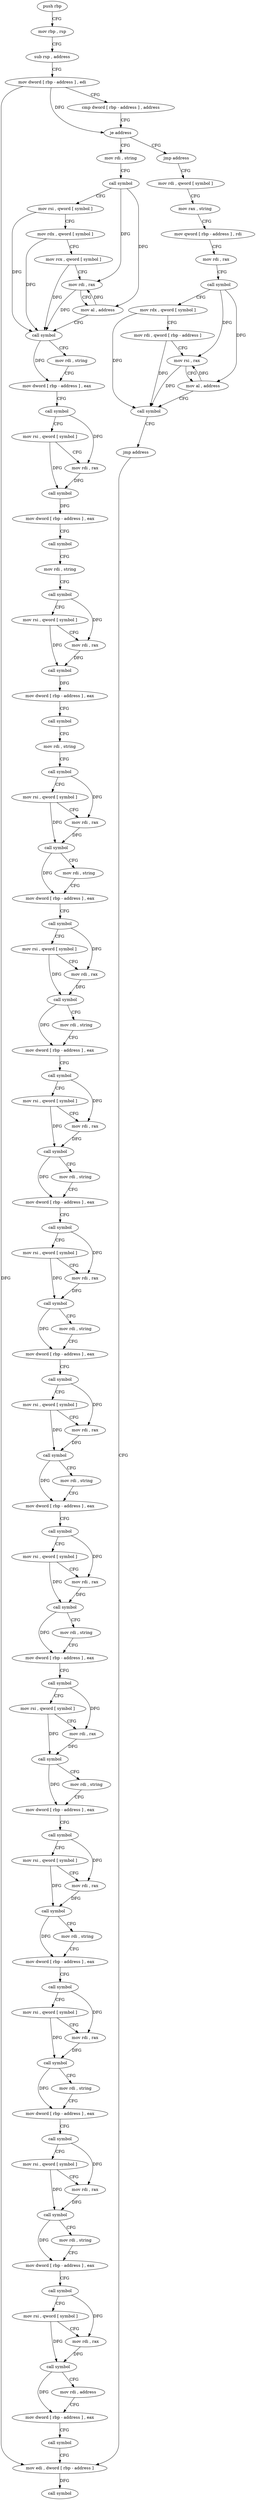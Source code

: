 digraph "func" {
"4200752" [label = "push rbp" ]
"4200753" [label = "mov rbp , rsp" ]
"4200756" [label = "sub rsp , address" ]
"4200760" [label = "mov dword [ rbp - address ] , edi" ]
"4200763" [label = "cmp dword [ rbp - address ] , address" ]
"4200767" [label = "je address" ]
"4200835" [label = "mov rdi , string" ]
"4200773" [label = "jmp address" ]
"4200845" [label = "call symbol" ]
"4200850" [label = "mov rsi , qword [ symbol ]" ]
"4200858" [label = "mov rdx , qword [ symbol ]" ]
"4200866" [label = "mov rcx , qword [ symbol ]" ]
"4200874" [label = "mov rdi , rax" ]
"4200877" [label = "mov al , address" ]
"4200879" [label = "call symbol" ]
"4200884" [label = "mov rdi , string" ]
"4200894" [label = "mov dword [ rbp - address ] , eax" ]
"4200897" [label = "call symbol" ]
"4200902" [label = "mov rsi , qword [ symbol ]" ]
"4200910" [label = "mov rdi , rax" ]
"4200913" [label = "call symbol" ]
"4200918" [label = "mov dword [ rbp - address ] , eax" ]
"4200921" [label = "call symbol" ]
"4200926" [label = "mov rdi , string" ]
"4200936" [label = "call symbol" ]
"4200941" [label = "mov rsi , qword [ symbol ]" ]
"4200949" [label = "mov rdi , rax" ]
"4200952" [label = "call symbol" ]
"4200957" [label = "mov dword [ rbp - address ] , eax" ]
"4200960" [label = "call symbol" ]
"4200965" [label = "mov rdi , string" ]
"4200975" [label = "call symbol" ]
"4200980" [label = "mov rsi , qword [ symbol ]" ]
"4200988" [label = "mov rdi , rax" ]
"4200991" [label = "call symbol" ]
"4200996" [label = "mov rdi , string" ]
"4201006" [label = "mov dword [ rbp - address ] , eax" ]
"4201009" [label = "call symbol" ]
"4201014" [label = "mov rsi , qword [ symbol ]" ]
"4201022" [label = "mov rdi , rax" ]
"4201025" [label = "call symbol" ]
"4201030" [label = "mov rdi , string" ]
"4201040" [label = "mov dword [ rbp - address ] , eax" ]
"4201043" [label = "call symbol" ]
"4201048" [label = "mov rsi , qword [ symbol ]" ]
"4201056" [label = "mov rdi , rax" ]
"4201059" [label = "call symbol" ]
"4201064" [label = "mov rdi , string" ]
"4201074" [label = "mov dword [ rbp - address ] , eax" ]
"4201077" [label = "call symbol" ]
"4201082" [label = "mov rsi , qword [ symbol ]" ]
"4201090" [label = "mov rdi , rax" ]
"4201093" [label = "call symbol" ]
"4201098" [label = "mov rdi , string" ]
"4201108" [label = "mov dword [ rbp - address ] , eax" ]
"4201111" [label = "call symbol" ]
"4201116" [label = "mov rsi , qword [ symbol ]" ]
"4201124" [label = "mov rdi , rax" ]
"4201127" [label = "call symbol" ]
"4201132" [label = "mov rdi , string" ]
"4201142" [label = "mov dword [ rbp - address ] , eax" ]
"4201145" [label = "call symbol" ]
"4201150" [label = "mov rsi , qword [ symbol ]" ]
"4201158" [label = "mov rdi , rax" ]
"4201161" [label = "call symbol" ]
"4201166" [label = "mov rdi , string" ]
"4201176" [label = "mov dword [ rbp - address ] , eax" ]
"4201179" [label = "call symbol" ]
"4201184" [label = "mov rsi , qword [ symbol ]" ]
"4201192" [label = "mov rdi , rax" ]
"4201195" [label = "call symbol" ]
"4201200" [label = "mov rdi , string" ]
"4201210" [label = "mov dword [ rbp - address ] , eax" ]
"4201213" [label = "call symbol" ]
"4201218" [label = "mov rsi , qword [ symbol ]" ]
"4201226" [label = "mov rdi , rax" ]
"4201229" [label = "call symbol" ]
"4201234" [label = "mov rdi , string" ]
"4201244" [label = "mov dword [ rbp - address ] , eax" ]
"4201247" [label = "call symbol" ]
"4201252" [label = "mov rsi , qword [ symbol ]" ]
"4201260" [label = "mov rdi , rax" ]
"4201263" [label = "call symbol" ]
"4201268" [label = "mov rdi , string" ]
"4201278" [label = "mov dword [ rbp - address ] , eax" ]
"4201281" [label = "call symbol" ]
"4201286" [label = "mov rsi , qword [ symbol ]" ]
"4201294" [label = "mov rdi , rax" ]
"4201297" [label = "call symbol" ]
"4201302" [label = "mov rdi , string" ]
"4201312" [label = "mov dword [ rbp - address ] , eax" ]
"4201315" [label = "call symbol" ]
"4201320" [label = "mov rsi , qword [ symbol ]" ]
"4201328" [label = "mov rdi , rax" ]
"4201331" [label = "call symbol" ]
"4201336" [label = "mov rdi , address" ]
"4201346" [label = "mov dword [ rbp - address ] , eax" ]
"4201349" [label = "call symbol" ]
"4201354" [label = "mov edi , dword [ rbp - address ]" ]
"4200778" [label = "mov rdi , qword [ symbol ]" ]
"4200786" [label = "mov rax , string" ]
"4200796" [label = "mov qword [ rbp - address ] , rdi" ]
"4200800" [label = "mov rdi , rax" ]
"4200803" [label = "call symbol" ]
"4200808" [label = "mov rdx , qword [ symbol ]" ]
"4200816" [label = "mov rdi , qword [ rbp - address ]" ]
"4200820" [label = "mov rsi , rax" ]
"4200823" [label = "mov al , address" ]
"4200825" [label = "call symbol" ]
"4200830" [label = "jmp address" ]
"4201357" [label = "call symbol" ]
"4200752" -> "4200753" [ label = "CFG" ]
"4200753" -> "4200756" [ label = "CFG" ]
"4200756" -> "4200760" [ label = "CFG" ]
"4200760" -> "4200763" [ label = "CFG" ]
"4200760" -> "4200767" [ label = "DFG" ]
"4200760" -> "4201354" [ label = "DFG" ]
"4200763" -> "4200767" [ label = "CFG" ]
"4200767" -> "4200835" [ label = "CFG" ]
"4200767" -> "4200773" [ label = "CFG" ]
"4200835" -> "4200845" [ label = "CFG" ]
"4200773" -> "4200778" [ label = "CFG" ]
"4200845" -> "4200850" [ label = "CFG" ]
"4200845" -> "4200874" [ label = "DFG" ]
"4200845" -> "4200877" [ label = "DFG" ]
"4200850" -> "4200858" [ label = "CFG" ]
"4200850" -> "4200879" [ label = "DFG" ]
"4200858" -> "4200866" [ label = "CFG" ]
"4200858" -> "4200879" [ label = "DFG" ]
"4200866" -> "4200874" [ label = "CFG" ]
"4200866" -> "4200879" [ label = "DFG" ]
"4200874" -> "4200877" [ label = "CFG" ]
"4200874" -> "4200879" [ label = "DFG" ]
"4200877" -> "4200879" [ label = "CFG" ]
"4200877" -> "4200874" [ label = "DFG" ]
"4200879" -> "4200884" [ label = "CFG" ]
"4200879" -> "4200894" [ label = "DFG" ]
"4200884" -> "4200894" [ label = "CFG" ]
"4200894" -> "4200897" [ label = "CFG" ]
"4200897" -> "4200902" [ label = "CFG" ]
"4200897" -> "4200910" [ label = "DFG" ]
"4200902" -> "4200910" [ label = "CFG" ]
"4200902" -> "4200913" [ label = "DFG" ]
"4200910" -> "4200913" [ label = "DFG" ]
"4200913" -> "4200918" [ label = "DFG" ]
"4200918" -> "4200921" [ label = "CFG" ]
"4200921" -> "4200926" [ label = "CFG" ]
"4200926" -> "4200936" [ label = "CFG" ]
"4200936" -> "4200941" [ label = "CFG" ]
"4200936" -> "4200949" [ label = "DFG" ]
"4200941" -> "4200949" [ label = "CFG" ]
"4200941" -> "4200952" [ label = "DFG" ]
"4200949" -> "4200952" [ label = "DFG" ]
"4200952" -> "4200957" [ label = "DFG" ]
"4200957" -> "4200960" [ label = "CFG" ]
"4200960" -> "4200965" [ label = "CFG" ]
"4200965" -> "4200975" [ label = "CFG" ]
"4200975" -> "4200980" [ label = "CFG" ]
"4200975" -> "4200988" [ label = "DFG" ]
"4200980" -> "4200988" [ label = "CFG" ]
"4200980" -> "4200991" [ label = "DFG" ]
"4200988" -> "4200991" [ label = "DFG" ]
"4200991" -> "4200996" [ label = "CFG" ]
"4200991" -> "4201006" [ label = "DFG" ]
"4200996" -> "4201006" [ label = "CFG" ]
"4201006" -> "4201009" [ label = "CFG" ]
"4201009" -> "4201014" [ label = "CFG" ]
"4201009" -> "4201022" [ label = "DFG" ]
"4201014" -> "4201022" [ label = "CFG" ]
"4201014" -> "4201025" [ label = "DFG" ]
"4201022" -> "4201025" [ label = "DFG" ]
"4201025" -> "4201030" [ label = "CFG" ]
"4201025" -> "4201040" [ label = "DFG" ]
"4201030" -> "4201040" [ label = "CFG" ]
"4201040" -> "4201043" [ label = "CFG" ]
"4201043" -> "4201048" [ label = "CFG" ]
"4201043" -> "4201056" [ label = "DFG" ]
"4201048" -> "4201056" [ label = "CFG" ]
"4201048" -> "4201059" [ label = "DFG" ]
"4201056" -> "4201059" [ label = "DFG" ]
"4201059" -> "4201064" [ label = "CFG" ]
"4201059" -> "4201074" [ label = "DFG" ]
"4201064" -> "4201074" [ label = "CFG" ]
"4201074" -> "4201077" [ label = "CFG" ]
"4201077" -> "4201082" [ label = "CFG" ]
"4201077" -> "4201090" [ label = "DFG" ]
"4201082" -> "4201090" [ label = "CFG" ]
"4201082" -> "4201093" [ label = "DFG" ]
"4201090" -> "4201093" [ label = "DFG" ]
"4201093" -> "4201098" [ label = "CFG" ]
"4201093" -> "4201108" [ label = "DFG" ]
"4201098" -> "4201108" [ label = "CFG" ]
"4201108" -> "4201111" [ label = "CFG" ]
"4201111" -> "4201116" [ label = "CFG" ]
"4201111" -> "4201124" [ label = "DFG" ]
"4201116" -> "4201124" [ label = "CFG" ]
"4201116" -> "4201127" [ label = "DFG" ]
"4201124" -> "4201127" [ label = "DFG" ]
"4201127" -> "4201132" [ label = "CFG" ]
"4201127" -> "4201142" [ label = "DFG" ]
"4201132" -> "4201142" [ label = "CFG" ]
"4201142" -> "4201145" [ label = "CFG" ]
"4201145" -> "4201150" [ label = "CFG" ]
"4201145" -> "4201158" [ label = "DFG" ]
"4201150" -> "4201158" [ label = "CFG" ]
"4201150" -> "4201161" [ label = "DFG" ]
"4201158" -> "4201161" [ label = "DFG" ]
"4201161" -> "4201166" [ label = "CFG" ]
"4201161" -> "4201176" [ label = "DFG" ]
"4201166" -> "4201176" [ label = "CFG" ]
"4201176" -> "4201179" [ label = "CFG" ]
"4201179" -> "4201184" [ label = "CFG" ]
"4201179" -> "4201192" [ label = "DFG" ]
"4201184" -> "4201192" [ label = "CFG" ]
"4201184" -> "4201195" [ label = "DFG" ]
"4201192" -> "4201195" [ label = "DFG" ]
"4201195" -> "4201200" [ label = "CFG" ]
"4201195" -> "4201210" [ label = "DFG" ]
"4201200" -> "4201210" [ label = "CFG" ]
"4201210" -> "4201213" [ label = "CFG" ]
"4201213" -> "4201218" [ label = "CFG" ]
"4201213" -> "4201226" [ label = "DFG" ]
"4201218" -> "4201226" [ label = "CFG" ]
"4201218" -> "4201229" [ label = "DFG" ]
"4201226" -> "4201229" [ label = "DFG" ]
"4201229" -> "4201234" [ label = "CFG" ]
"4201229" -> "4201244" [ label = "DFG" ]
"4201234" -> "4201244" [ label = "CFG" ]
"4201244" -> "4201247" [ label = "CFG" ]
"4201247" -> "4201252" [ label = "CFG" ]
"4201247" -> "4201260" [ label = "DFG" ]
"4201252" -> "4201260" [ label = "CFG" ]
"4201252" -> "4201263" [ label = "DFG" ]
"4201260" -> "4201263" [ label = "DFG" ]
"4201263" -> "4201268" [ label = "CFG" ]
"4201263" -> "4201278" [ label = "DFG" ]
"4201268" -> "4201278" [ label = "CFG" ]
"4201278" -> "4201281" [ label = "CFG" ]
"4201281" -> "4201286" [ label = "CFG" ]
"4201281" -> "4201294" [ label = "DFG" ]
"4201286" -> "4201294" [ label = "CFG" ]
"4201286" -> "4201297" [ label = "DFG" ]
"4201294" -> "4201297" [ label = "DFG" ]
"4201297" -> "4201302" [ label = "CFG" ]
"4201297" -> "4201312" [ label = "DFG" ]
"4201302" -> "4201312" [ label = "CFG" ]
"4201312" -> "4201315" [ label = "CFG" ]
"4201315" -> "4201320" [ label = "CFG" ]
"4201315" -> "4201328" [ label = "DFG" ]
"4201320" -> "4201328" [ label = "CFG" ]
"4201320" -> "4201331" [ label = "DFG" ]
"4201328" -> "4201331" [ label = "DFG" ]
"4201331" -> "4201336" [ label = "CFG" ]
"4201331" -> "4201346" [ label = "DFG" ]
"4201336" -> "4201346" [ label = "CFG" ]
"4201346" -> "4201349" [ label = "CFG" ]
"4201349" -> "4201354" [ label = "CFG" ]
"4201354" -> "4201357" [ label = "DFG" ]
"4200778" -> "4200786" [ label = "CFG" ]
"4200786" -> "4200796" [ label = "CFG" ]
"4200796" -> "4200800" [ label = "CFG" ]
"4200800" -> "4200803" [ label = "CFG" ]
"4200803" -> "4200808" [ label = "CFG" ]
"4200803" -> "4200820" [ label = "DFG" ]
"4200803" -> "4200823" [ label = "DFG" ]
"4200808" -> "4200816" [ label = "CFG" ]
"4200808" -> "4200825" [ label = "DFG" ]
"4200816" -> "4200820" [ label = "CFG" ]
"4200816" -> "4200825" [ label = "DFG" ]
"4200820" -> "4200823" [ label = "CFG" ]
"4200820" -> "4200825" [ label = "DFG" ]
"4200823" -> "4200825" [ label = "CFG" ]
"4200823" -> "4200820" [ label = "DFG" ]
"4200825" -> "4200830" [ label = "CFG" ]
"4200830" -> "4201354" [ label = "CFG" ]
}
